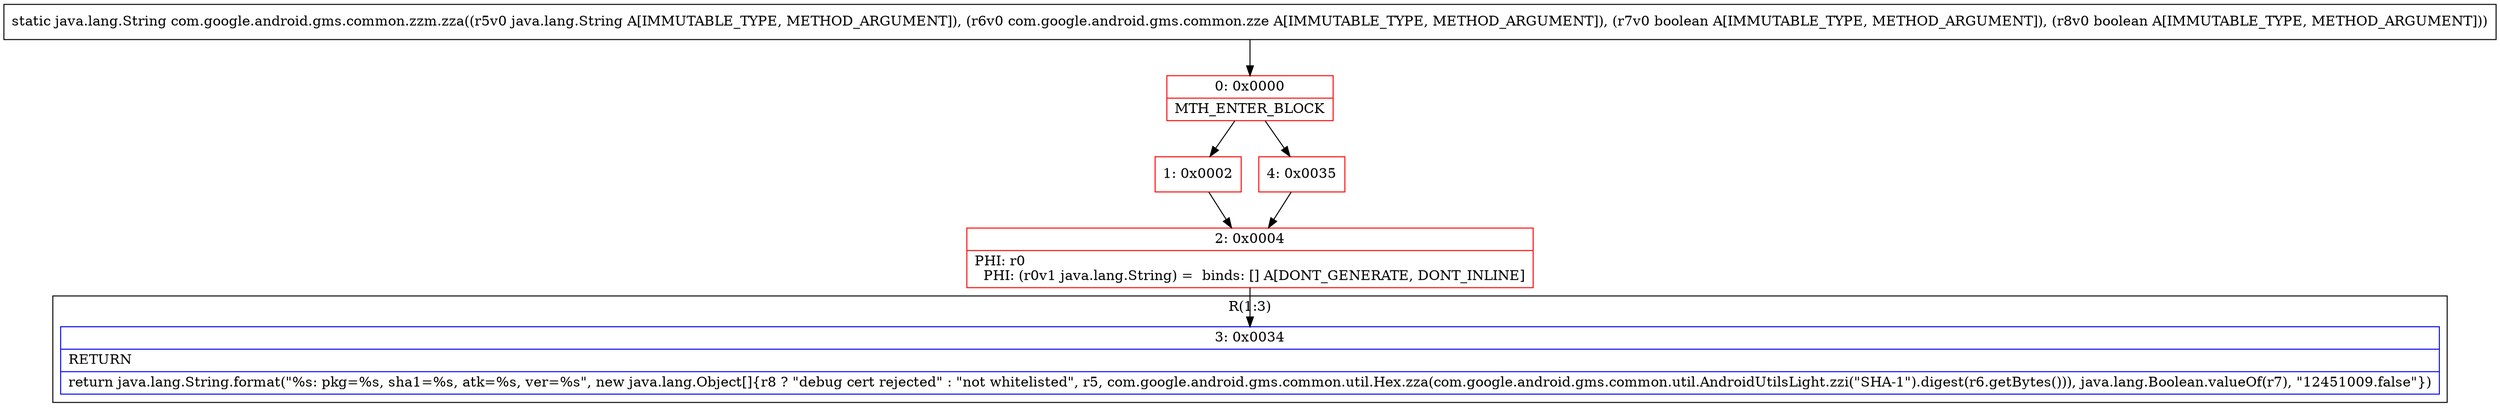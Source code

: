 digraph "CFG forcom.google.android.gms.common.zzm.zza(Ljava\/lang\/String;Lcom\/google\/android\/gms\/common\/zze;ZZ)Ljava\/lang\/String;" {
subgraph cluster_Region_205677942 {
label = "R(1:3)";
node [shape=record,color=blue];
Node_3 [shape=record,label="{3\:\ 0x0034|RETURN\l|return java.lang.String.format(\"%s: pkg=%s, sha1=%s, atk=%s, ver=%s\", new java.lang.Object[]\{r8 ? \"debug cert rejected\" : \"not whitelisted\", r5, com.google.android.gms.common.util.Hex.zza(com.google.android.gms.common.util.AndroidUtilsLight.zzi(\"SHA\-1\").digest(r6.getBytes())), java.lang.Boolean.valueOf(r7), \"12451009.false\"\})\l}"];
}
Node_0 [shape=record,color=red,label="{0\:\ 0x0000|MTH_ENTER_BLOCK\l}"];
Node_1 [shape=record,color=red,label="{1\:\ 0x0002}"];
Node_2 [shape=record,color=red,label="{2\:\ 0x0004|PHI: r0 \l  PHI: (r0v1 java.lang.String) =  binds: [] A[DONT_GENERATE, DONT_INLINE]\l}"];
Node_4 [shape=record,color=red,label="{4\:\ 0x0035}"];
MethodNode[shape=record,label="{static java.lang.String com.google.android.gms.common.zzm.zza((r5v0 java.lang.String A[IMMUTABLE_TYPE, METHOD_ARGUMENT]), (r6v0 com.google.android.gms.common.zze A[IMMUTABLE_TYPE, METHOD_ARGUMENT]), (r7v0 boolean A[IMMUTABLE_TYPE, METHOD_ARGUMENT]), (r8v0 boolean A[IMMUTABLE_TYPE, METHOD_ARGUMENT])) }"];
MethodNode -> Node_0;
Node_0 -> Node_1;
Node_0 -> Node_4;
Node_1 -> Node_2;
Node_2 -> Node_3;
Node_4 -> Node_2;
}

